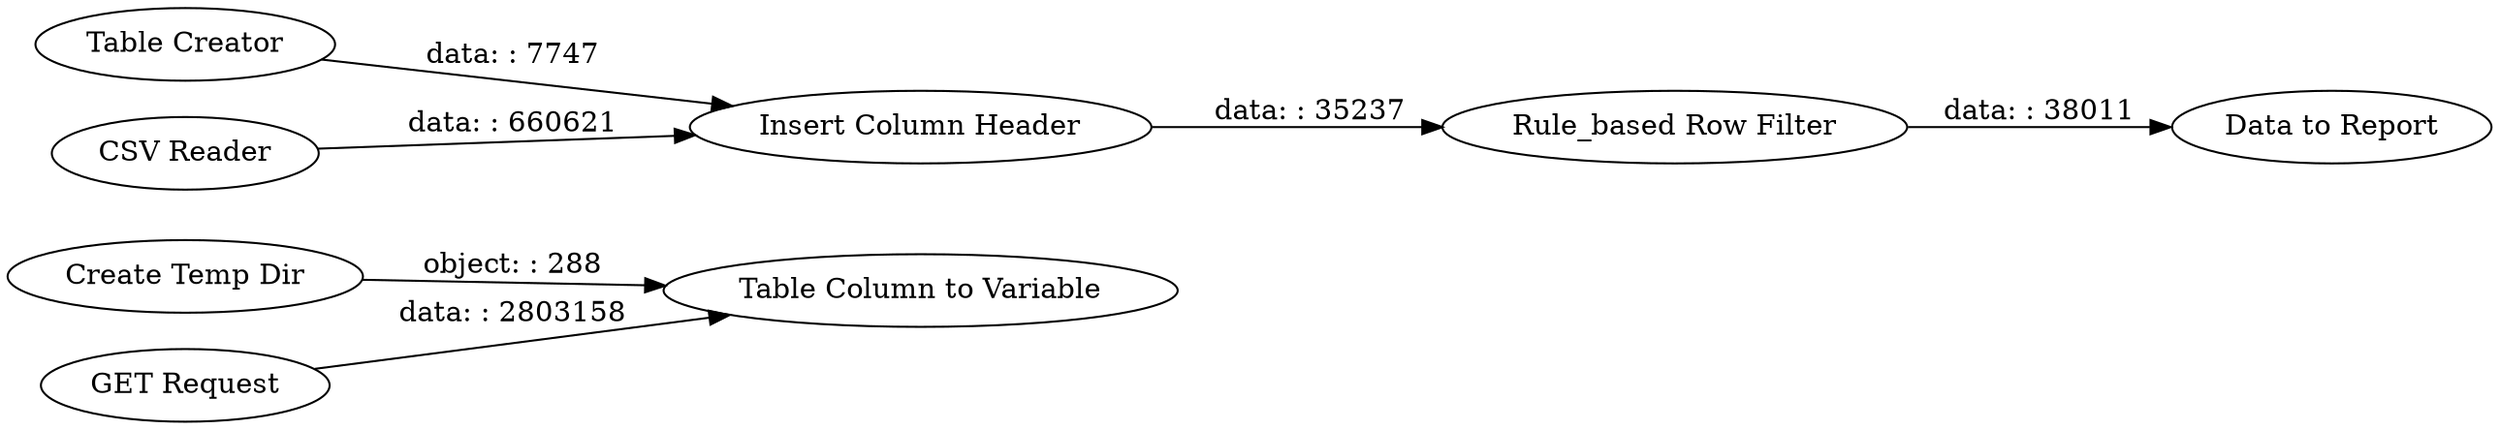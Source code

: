 digraph {
	"-2427582447662733325_7" [label="Create Temp Dir"]
	"-2427582447662733325_12" [label="Rule_based Row Filter"]
	"-2427582447662733325_8" [label="Table Column to Variable"]
	"-2427582447662733325_10" [label="Table Creator"]
	"-2427582447662733325_11" [label="Insert Column Header"]
	"-2427582447662733325_13" [label="Data to Report"]
	"-2427582447662733325_9" [label="CSV Reader"]
	"-2427582447662733325_3" [label="GET Request"]
	"-2427582447662733325_9" -> "-2427582447662733325_11" [label="data: : 660621"]
	"-2427582447662733325_3" -> "-2427582447662733325_8" [label="data: : 2803158"]
	"-2427582447662733325_10" -> "-2427582447662733325_11" [label="data: : 7747"]
	"-2427582447662733325_12" -> "-2427582447662733325_13" [label="data: : 38011"]
	"-2427582447662733325_11" -> "-2427582447662733325_12" [label="data: : 35237"]
	"-2427582447662733325_7" -> "-2427582447662733325_8" [label="object: : 288"]
	rankdir=LR
}
